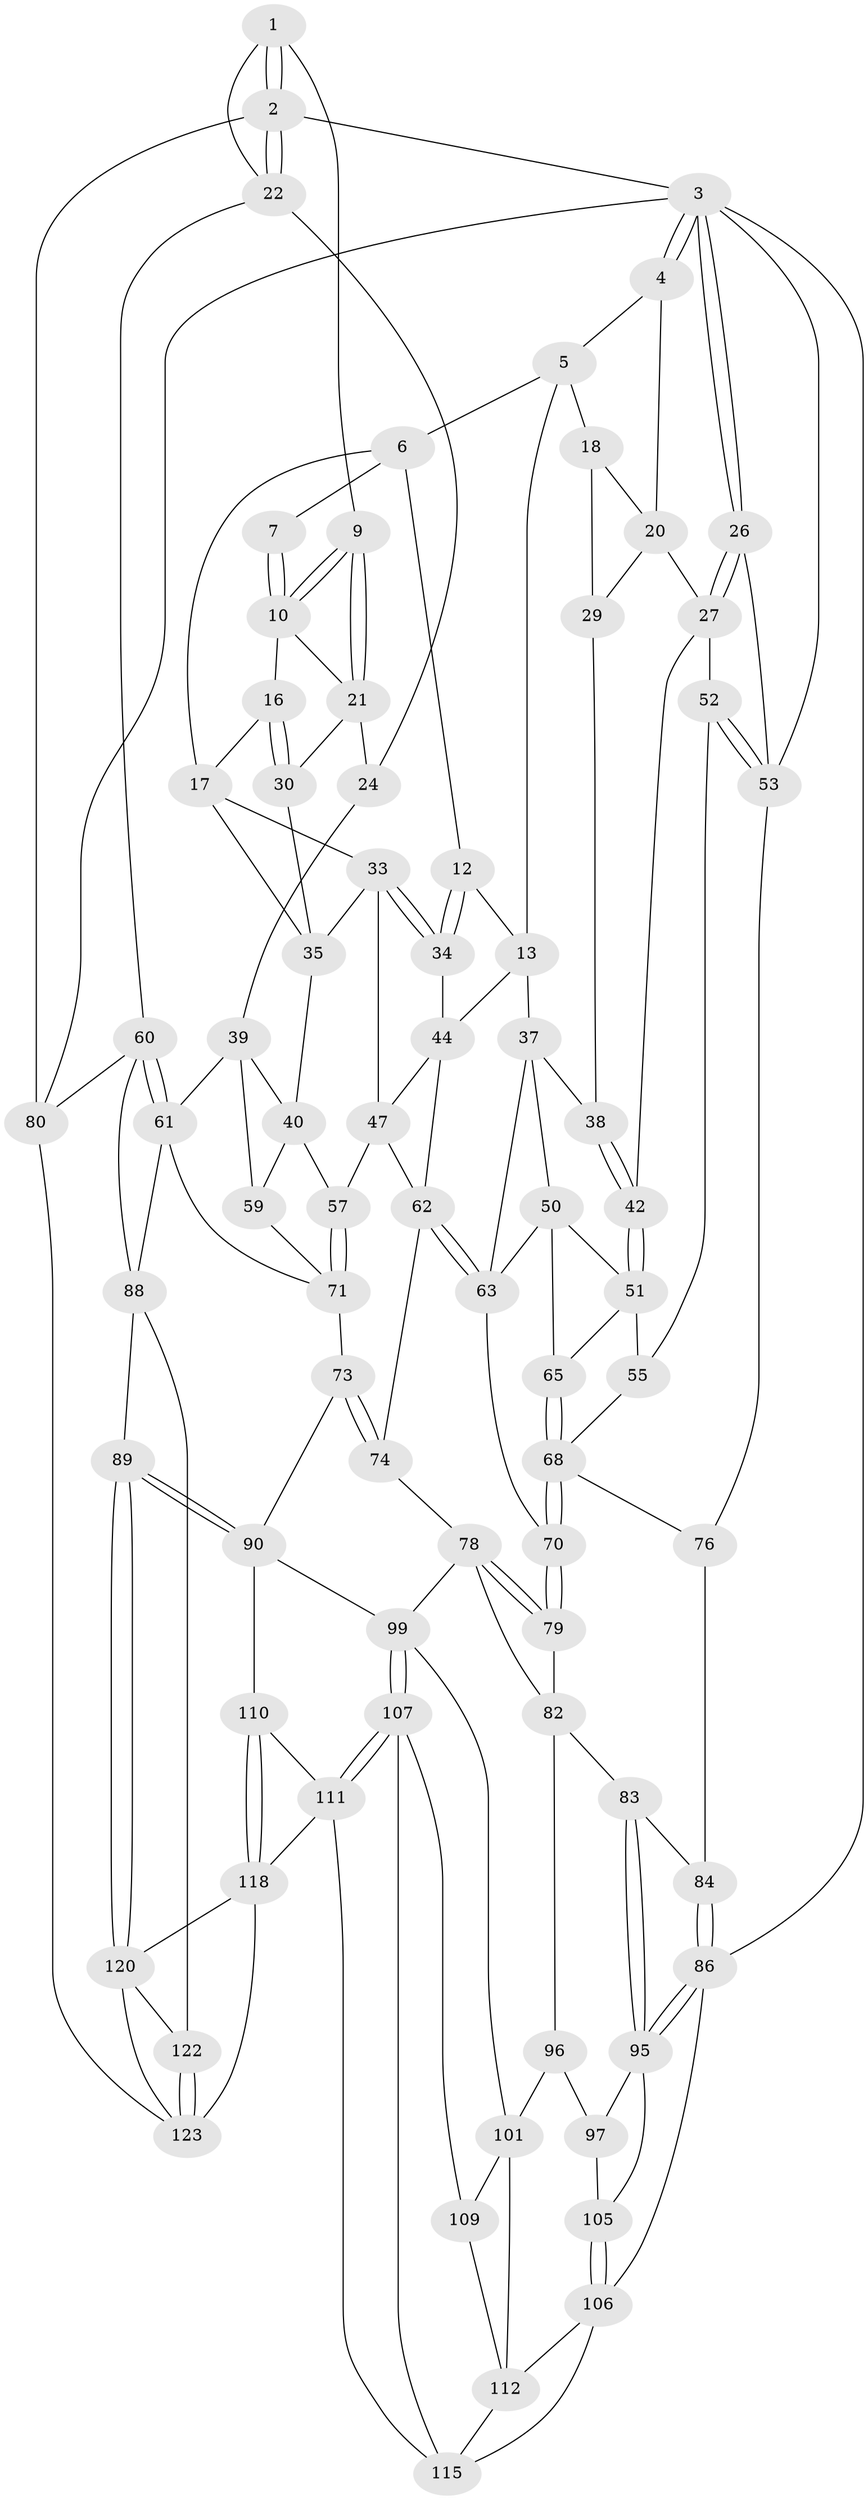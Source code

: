 // Generated by graph-tools (version 1.1) at 2025/52/02/27/25 19:52:40]
// undirected, 77 vertices, 170 edges
graph export_dot {
graph [start="1"]
  node [color=gray90,style=filled];
  1 [pos="+0.900401018453934+0",super="+8"];
  2 [pos="+1+0"];
  3 [pos="+0+0",super="+85"];
  4 [pos="+0.23749298290157494+0"];
  5 [pos="+0.445426930763423+0",super="+14"];
  6 [pos="+0.6673743402926596+0",super="+11"];
  7 [pos="+0.742758309675954+0"];
  9 [pos="+0.913621071369448+0.08286818283144506"];
  10 [pos="+0.7706627845839485+0",super="+15"];
  12 [pos="+0.5827100016455773+0.1488723697133415"];
  13 [pos="+0.5195161276030388+0.15920309551821016",super="+36"];
  16 [pos="+0.7772585692370145+0.09854987307819991"];
  17 [pos="+0.7344096405467974+0.13805214343667713",super="+32"];
  18 [pos="+0.4337320082608235+0.1438961979788694",super="+19"];
  20 [pos="+0.23285593611571168+0.0047930156312349995",super="+28"];
  21 [pos="+0.8980005620073894+0.1219802611945063",super="+25"];
  22 [pos="+1+0",super="+23"];
  24 [pos="+0.9515209121674931+0.227468268585699"];
  26 [pos="+0+0.009497443460590652"];
  27 [pos="+0.17431016230288113+0.16817816207110373",super="+43"];
  29 [pos="+0.32776394359225886+0.14513813470664444",super="+31"];
  30 [pos="+0.885115463011343+0.16411980742644147"];
  33 [pos="+0.705181649705874+0.2653897598966099",super="+46"];
  34 [pos="+0.6639699903268941+0.25333395343844356"];
  35 [pos="+0.7873863105256654+0.20598055627988285",super="+41"];
  37 [pos="+0.37030010243088535+0.2574623601603666",super="+49"];
  38 [pos="+0.3558518330384144+0.23336349219443212"];
  39 [pos="+0.9190741257237024+0.2769667171231439",super="+58"];
  40 [pos="+0.8818959554277606+0.29068643608653083",super="+56"];
  42 [pos="+0.23213733467109818+0.23951756958975276"];
  44 [pos="+0.6236244004594624+0.27903523955098264",super="+45"];
  47 [pos="+0.7249313727961113+0.39268295497388317",super="+48"];
  50 [pos="+0.28667214867923363+0.3550846076903626",super="+64"];
  51 [pos="+0.23388585372066673+0.25106454246019216",super="+54"];
  52 [pos="+0.02242978037719905+0.3683164576579182"];
  53 [pos="+0+0.4023476668211577",super="+77"];
  55 [pos="+0.08579141081033367+0.3983384777934002"];
  57 [pos="+0.7728131055119345+0.39968441767000557"];
  59 [pos="+0.9323569154248117+0.4265621926292512"];
  60 [pos="+1+0.6041294352356826",super="+81"];
  61 [pos="+1+0.5918417416234585",super="+75"];
  62 [pos="+0.5097148107387038+0.45754643292173214",super="+67"];
  63 [pos="+0.4260965791543473+0.4358632078672184",super="+66"];
  65 [pos="+0.24333908434836882+0.4141387881010191"];
  68 [pos="+0.21165463087901457+0.5058062128652422",super="+69"];
  70 [pos="+0.26050141216945916+0.5402720711830455"];
  71 [pos="+0.8361547965067373+0.46092581412940226",super="+72"];
  73 [pos="+0.6345088167283314+0.618091176070963"];
  74 [pos="+0.5915879185965024+0.5864719280201355"];
  76 [pos="+0.06005967346204527+0.6107567575164967"];
  78 [pos="+0.5704377752194433+0.6003508211986547",super="+92"];
  79 [pos="+0.28942372025686525+0.6220897047250473"];
  80 [pos="+1+1"];
  82 [pos="+0.26314894751653134+0.6811583031992715",super="+93"];
  83 [pos="+0.23841087226905472+0.7007315871614014"];
  84 [pos="+0.06795845615143437+0.6216506271280643"];
  86 [pos="+0.07494239064930609+0.8516121594044906",super="+87"];
  88 [pos="+0.8425418840415901+0.7483147460566801",super="+94"];
  89 [pos="+0.7721827463778203+0.8589337965497054"];
  90 [pos="+0.6857393330211465+0.7994603669904435",super="+91"];
  95 [pos="+0.21199140963228497+0.7740365659508113",super="+98"];
  96 [pos="+0.3672409917400688+0.7973331357325472",super="+103"];
  97 [pos="+0.2798421603365616+0.8116373052035285",super="+104"];
  99 [pos="+0.5857366361715899+0.8468023132242255",super="+100"];
  101 [pos="+0.4556214549161121+0.8179975992304958",super="+102"];
  105 [pos="+0.26053066214939136+0.8899898748513307"];
  106 [pos="+0.24183488323592717+1",super="+113"];
  107 [pos="+0.5705168847929905+0.8799403958490314",super="+108"];
  109 [pos="+0.4941222710443461+0.8773133368051933"];
  110 [pos="+0.6520086750458611+0.909716447651393"];
  111 [pos="+0.5825446721236557+0.8951986086000284",super="+116"];
  112 [pos="+0.3495172497328006+1",super="+114"];
  115 [pos="+0.5374752872693073+0.9475147108687153",super="+117"];
  118 [pos="+0.7139998757450607+1",super="+119"];
  120 [pos="+0.7854463879499199+0.8810389219443185",super="+121"];
  122 [pos="+0.9487595709745839+0.8729283280721086"];
  123 [pos="+0.9360801165788568+0.9028157619218836",super="+124"];
  1 -- 2;
  1 -- 2;
  1 -- 9;
  1 -- 22;
  2 -- 3;
  2 -- 22;
  2 -- 22;
  2 -- 80;
  3 -- 4;
  3 -- 4;
  3 -- 26;
  3 -- 26;
  3 -- 80;
  3 -- 86;
  3 -- 53;
  4 -- 5;
  4 -- 20;
  5 -- 6;
  5 -- 13;
  5 -- 18;
  6 -- 7;
  6 -- 17;
  6 -- 12;
  7 -- 10;
  7 -- 10;
  9 -- 10;
  9 -- 10;
  9 -- 21;
  9 -- 21;
  10 -- 16;
  10 -- 21;
  12 -- 13;
  12 -- 34;
  12 -- 34;
  13 -- 37;
  13 -- 44;
  16 -- 17;
  16 -- 30;
  16 -- 30;
  17 -- 35;
  17 -- 33;
  18 -- 29 [weight=2];
  18 -- 20;
  20 -- 27;
  20 -- 29;
  21 -- 24;
  21 -- 30;
  22 -- 24;
  22 -- 60;
  24 -- 39;
  26 -- 27;
  26 -- 27;
  26 -- 53;
  27 -- 42;
  27 -- 52;
  29 -- 38;
  30 -- 35;
  33 -- 34;
  33 -- 34;
  33 -- 35;
  33 -- 47;
  34 -- 44;
  35 -- 40;
  37 -- 38;
  37 -- 50;
  37 -- 63;
  38 -- 42;
  38 -- 42;
  39 -- 40;
  39 -- 59;
  39 -- 61;
  40 -- 57;
  40 -- 59;
  42 -- 51;
  42 -- 51;
  44 -- 62;
  44 -- 47;
  47 -- 57;
  47 -- 62;
  50 -- 51;
  50 -- 65;
  50 -- 63;
  51 -- 65;
  51 -- 55;
  52 -- 53;
  52 -- 53;
  52 -- 55;
  53 -- 76;
  55 -- 68;
  57 -- 71;
  57 -- 71;
  59 -- 71;
  60 -- 61;
  60 -- 61;
  60 -- 80;
  60 -- 88;
  61 -- 88;
  61 -- 71;
  62 -- 63;
  62 -- 63;
  62 -- 74;
  63 -- 70;
  65 -- 68;
  65 -- 68;
  68 -- 70;
  68 -- 70;
  68 -- 76;
  70 -- 79;
  70 -- 79;
  71 -- 73;
  73 -- 74;
  73 -- 74;
  73 -- 90;
  74 -- 78;
  76 -- 84;
  78 -- 79;
  78 -- 79;
  78 -- 82;
  78 -- 99;
  79 -- 82;
  80 -- 123;
  82 -- 83;
  82 -- 96;
  83 -- 84;
  83 -- 95;
  83 -- 95;
  84 -- 86;
  84 -- 86;
  86 -- 95;
  86 -- 95;
  86 -- 106;
  88 -- 89;
  88 -- 122;
  89 -- 90;
  89 -- 90;
  89 -- 120;
  89 -- 120;
  90 -- 110;
  90 -- 99;
  95 -- 97;
  95 -- 105;
  96 -- 97 [weight=2];
  96 -- 101;
  97 -- 105;
  99 -- 107;
  99 -- 107;
  99 -- 101;
  101 -- 109;
  101 -- 112;
  105 -- 106;
  105 -- 106;
  106 -- 112;
  106 -- 115;
  107 -- 111;
  107 -- 111;
  107 -- 115;
  107 -- 109;
  109 -- 112;
  110 -- 111;
  110 -- 118;
  110 -- 118;
  111 -- 115;
  111 -- 118;
  112 -- 115;
  118 -- 120;
  118 -- 123;
  120 -- 122;
  120 -- 123;
  122 -- 123;
  122 -- 123;
}
